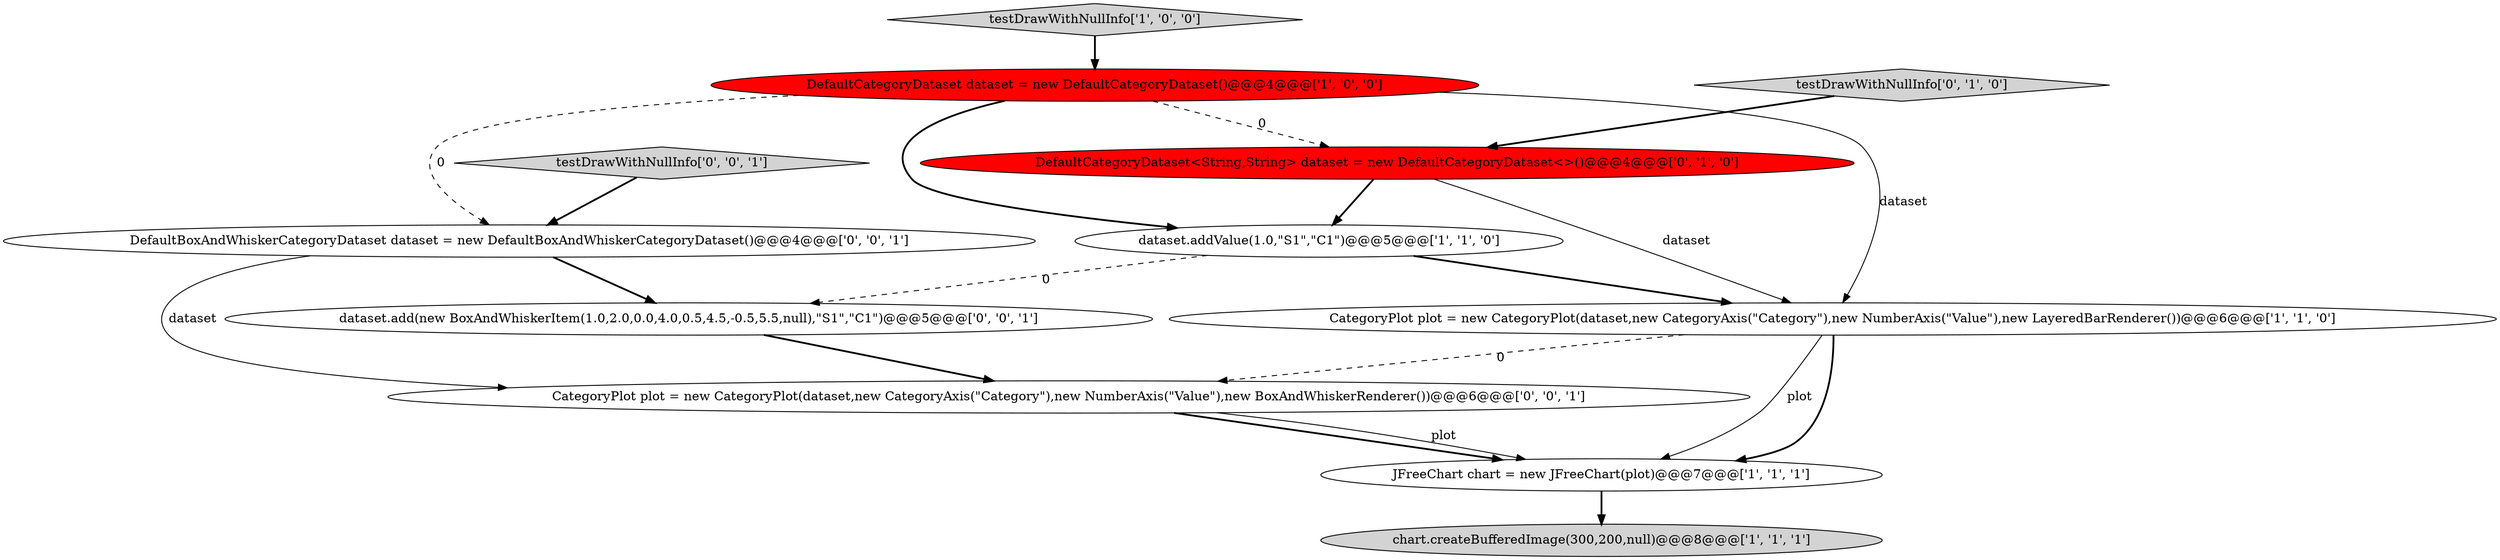 digraph {
8 [style = filled, label = "CategoryPlot plot = new CategoryPlot(dataset,new CategoryAxis(\"Category\"),new NumberAxis(\"Value\"),new BoxAndWhiskerRenderer())@@@6@@@['0', '0', '1']", fillcolor = white, shape = ellipse image = "AAA0AAABBB3BBB"];
10 [style = filled, label = "testDrawWithNullInfo['0', '0', '1']", fillcolor = lightgray, shape = diamond image = "AAA0AAABBB3BBB"];
4 [style = filled, label = "chart.createBufferedImage(300,200,null)@@@8@@@['1', '1', '1']", fillcolor = lightgray, shape = ellipse image = "AAA0AAABBB1BBB"];
5 [style = filled, label = "DefaultCategoryDataset dataset = new DefaultCategoryDataset()@@@4@@@['1', '0', '0']", fillcolor = red, shape = ellipse image = "AAA1AAABBB1BBB"];
6 [style = filled, label = "testDrawWithNullInfo['0', '1', '0']", fillcolor = lightgray, shape = diamond image = "AAA0AAABBB2BBB"];
9 [style = filled, label = "DefaultBoxAndWhiskerCategoryDataset dataset = new DefaultBoxAndWhiskerCategoryDataset()@@@4@@@['0', '0', '1']", fillcolor = white, shape = ellipse image = "AAA0AAABBB3BBB"];
7 [style = filled, label = "DefaultCategoryDataset<String,String> dataset = new DefaultCategoryDataset<>()@@@4@@@['0', '1', '0']", fillcolor = red, shape = ellipse image = "AAA1AAABBB2BBB"];
11 [style = filled, label = "dataset.add(new BoxAndWhiskerItem(1.0,2.0,0.0,4.0,0.5,4.5,-0.5,5.5,null),\"S1\",\"C1\")@@@5@@@['0', '0', '1']", fillcolor = white, shape = ellipse image = "AAA0AAABBB3BBB"];
0 [style = filled, label = "JFreeChart chart = new JFreeChart(plot)@@@7@@@['1', '1', '1']", fillcolor = white, shape = ellipse image = "AAA0AAABBB1BBB"];
1 [style = filled, label = "CategoryPlot plot = new CategoryPlot(dataset,new CategoryAxis(\"Category\"),new NumberAxis(\"Value\"),new LayeredBarRenderer())@@@6@@@['1', '1', '0']", fillcolor = white, shape = ellipse image = "AAA0AAABBB1BBB"];
2 [style = filled, label = "dataset.addValue(1.0,\"S1\",\"C1\")@@@5@@@['1', '1', '0']", fillcolor = white, shape = ellipse image = "AAA0AAABBB1BBB"];
3 [style = filled, label = "testDrawWithNullInfo['1', '0', '0']", fillcolor = lightgray, shape = diamond image = "AAA0AAABBB1BBB"];
8->0 [style = bold, label=""];
5->1 [style = solid, label="dataset"];
11->8 [style = bold, label=""];
2->11 [style = dashed, label="0"];
5->9 [style = dashed, label="0"];
5->2 [style = bold, label=""];
3->5 [style = bold, label=""];
10->9 [style = bold, label=""];
9->8 [style = solid, label="dataset"];
1->8 [style = dashed, label="0"];
1->0 [style = bold, label=""];
9->11 [style = bold, label=""];
6->7 [style = bold, label=""];
8->0 [style = solid, label="plot"];
5->7 [style = dashed, label="0"];
0->4 [style = bold, label=""];
7->2 [style = bold, label=""];
2->1 [style = bold, label=""];
7->1 [style = solid, label="dataset"];
1->0 [style = solid, label="plot"];
}
